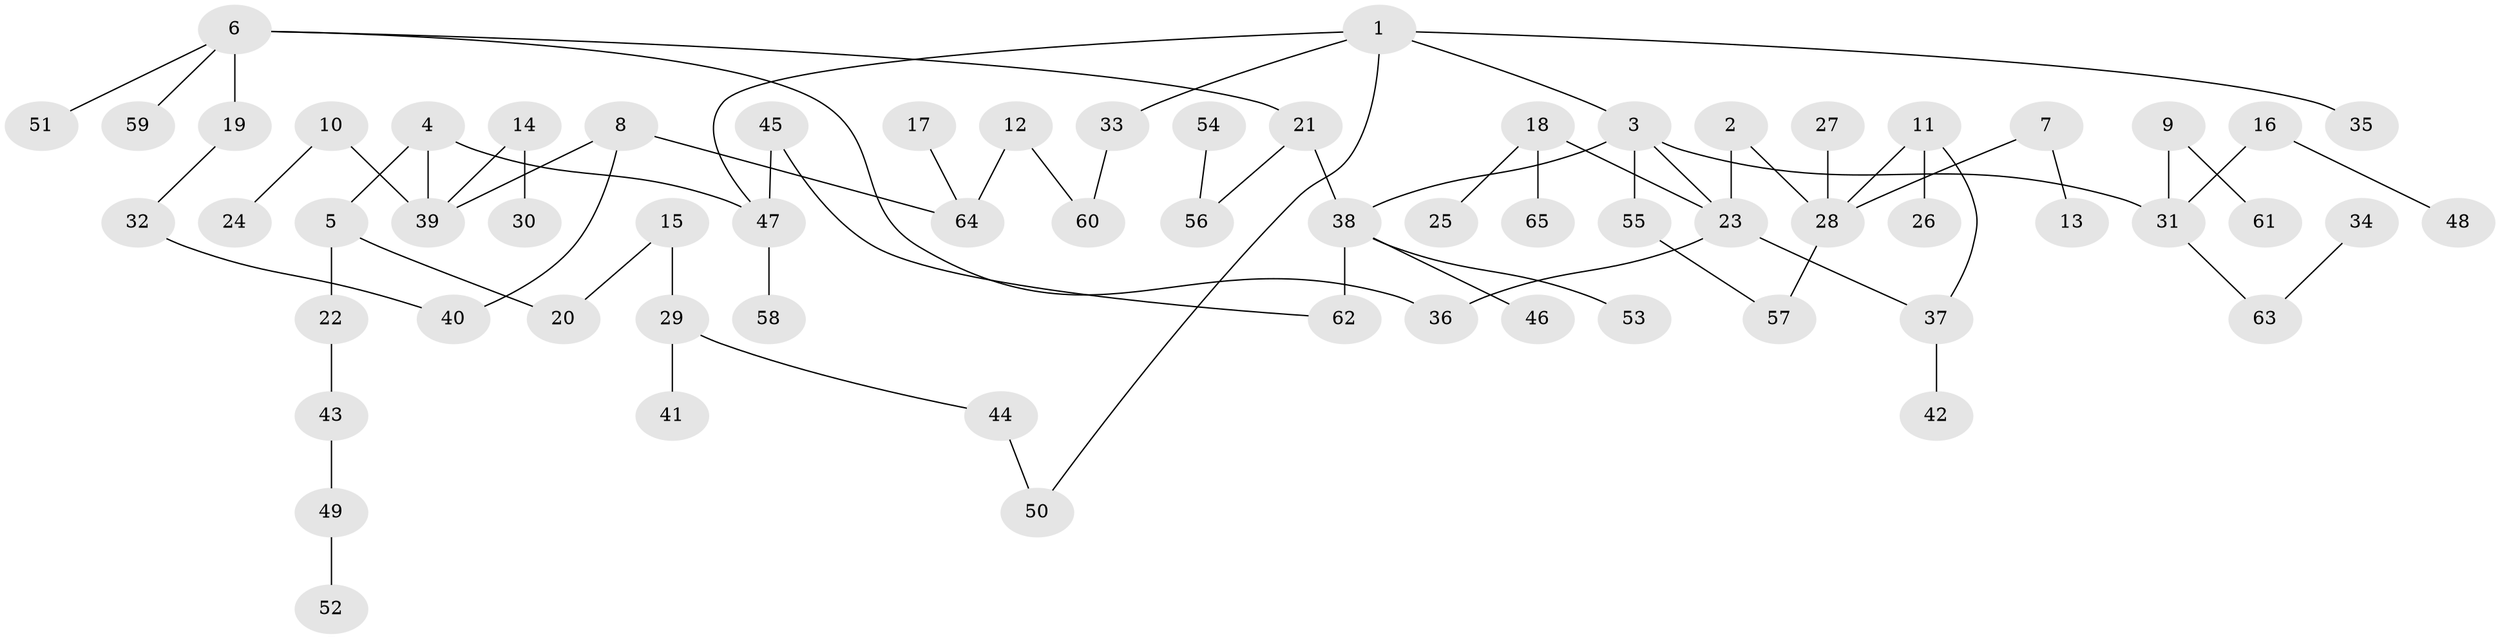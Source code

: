 // original degree distribution, {6: 0.03076923076923077, 5: 0.03076923076923077, 4: 0.05384615384615385, 2: 0.34615384615384615, 1: 0.4, 7: 0.007692307692307693, 3: 0.13076923076923078}
// Generated by graph-tools (version 1.1) at 2025/01/03/09/25 03:01:09]
// undirected, 65 vertices, 71 edges
graph export_dot {
graph [start="1"]
  node [color=gray90,style=filled];
  1;
  2;
  3;
  4;
  5;
  6;
  7;
  8;
  9;
  10;
  11;
  12;
  13;
  14;
  15;
  16;
  17;
  18;
  19;
  20;
  21;
  22;
  23;
  24;
  25;
  26;
  27;
  28;
  29;
  30;
  31;
  32;
  33;
  34;
  35;
  36;
  37;
  38;
  39;
  40;
  41;
  42;
  43;
  44;
  45;
  46;
  47;
  48;
  49;
  50;
  51;
  52;
  53;
  54;
  55;
  56;
  57;
  58;
  59;
  60;
  61;
  62;
  63;
  64;
  65;
  1 -- 3 [weight=1.0];
  1 -- 33 [weight=1.0];
  1 -- 35 [weight=1.0];
  1 -- 47 [weight=1.0];
  1 -- 50 [weight=1.0];
  2 -- 23 [weight=1.0];
  2 -- 28 [weight=1.0];
  3 -- 23 [weight=1.0];
  3 -- 31 [weight=1.0];
  3 -- 38 [weight=1.0];
  3 -- 55 [weight=1.0];
  4 -- 5 [weight=1.0];
  4 -- 39 [weight=1.0];
  4 -- 47 [weight=1.0];
  5 -- 20 [weight=1.0];
  5 -- 22 [weight=1.0];
  6 -- 19 [weight=1.0];
  6 -- 21 [weight=1.0];
  6 -- 36 [weight=1.0];
  6 -- 51 [weight=1.0];
  6 -- 59 [weight=1.0];
  7 -- 13 [weight=1.0];
  7 -- 28 [weight=1.0];
  8 -- 39 [weight=1.0];
  8 -- 40 [weight=1.0];
  8 -- 64 [weight=1.0];
  9 -- 31 [weight=1.0];
  9 -- 61 [weight=1.0];
  10 -- 24 [weight=1.0];
  10 -- 39 [weight=1.0];
  11 -- 26 [weight=1.0];
  11 -- 28 [weight=1.0];
  11 -- 37 [weight=1.0];
  12 -- 60 [weight=1.0];
  12 -- 64 [weight=1.0];
  14 -- 30 [weight=1.0];
  14 -- 39 [weight=1.0];
  15 -- 20 [weight=1.0];
  15 -- 29 [weight=1.0];
  16 -- 31 [weight=1.0];
  16 -- 48 [weight=1.0];
  17 -- 64 [weight=1.0];
  18 -- 23 [weight=1.0];
  18 -- 25 [weight=1.0];
  18 -- 65 [weight=1.0];
  19 -- 32 [weight=1.0];
  21 -- 38 [weight=1.0];
  21 -- 56 [weight=1.0];
  22 -- 43 [weight=1.0];
  23 -- 36 [weight=1.0];
  23 -- 37 [weight=1.0];
  27 -- 28 [weight=1.0];
  28 -- 57 [weight=1.0];
  29 -- 41 [weight=1.0];
  29 -- 44 [weight=1.0];
  31 -- 63 [weight=1.0];
  32 -- 40 [weight=1.0];
  33 -- 60 [weight=1.0];
  34 -- 63 [weight=1.0];
  37 -- 42 [weight=1.0];
  38 -- 46 [weight=1.0];
  38 -- 53 [weight=1.0];
  38 -- 62 [weight=1.0];
  43 -- 49 [weight=1.0];
  44 -- 50 [weight=1.0];
  45 -- 47 [weight=1.0];
  45 -- 62 [weight=1.0];
  47 -- 58 [weight=1.0];
  49 -- 52 [weight=1.0];
  54 -- 56 [weight=1.0];
  55 -- 57 [weight=1.0];
}
